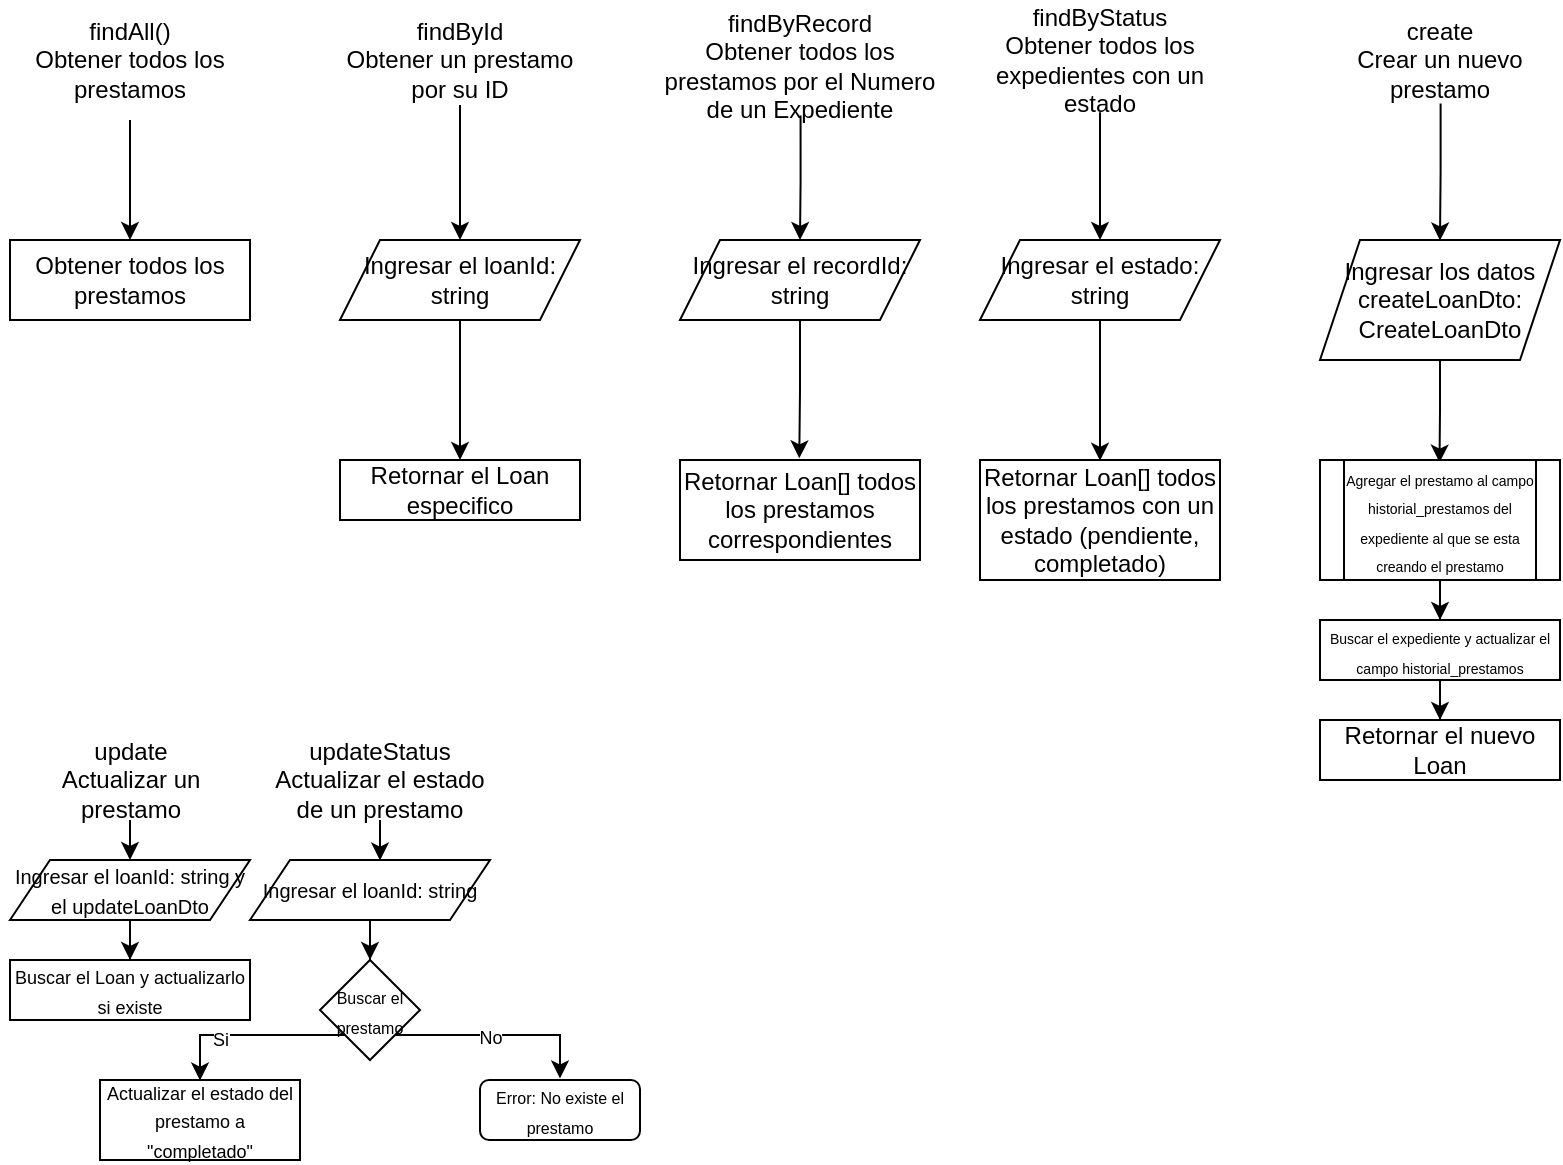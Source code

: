 <mxfile version="24.7.17">
  <diagram name="Página-1" id="2caF8Gw10wzpNpRnqgze">
    <mxGraphModel dx="229" dy="117" grid="1" gridSize="10" guides="1" tooltips="1" connect="1" arrows="1" fold="1" page="1" pageScale="1" pageWidth="850" pageHeight="1100" math="0" shadow="0">
      <root>
        <mxCell id="0" />
        <mxCell id="1" parent="0" />
        <mxCell id="I-EmsCiGCwJ_MI1z_2hz-2" style="edgeStyle=orthogonalEdgeStyle;rounded=0;orthogonalLoop=1;jettySize=auto;html=1;entryX=0.5;entryY=0;entryDx=0;entryDy=0;" edge="1" parent="1" source="I-EmsCiGCwJ_MI1z_2hz-1" target="I-EmsCiGCwJ_MI1z_2hz-3">
          <mxGeometry relative="1" as="geometry">
            <mxPoint x="65" y="120" as="targetPoint" />
          </mxGeometry>
        </mxCell>
        <mxCell id="I-EmsCiGCwJ_MI1z_2hz-1" value="&lt;div&gt;findAll()&lt;/div&gt;&lt;div&gt;Obtener todos los prestamos&lt;br&gt;&lt;/div&gt;" style="text;html=1;align=center;verticalAlign=middle;whiteSpace=wrap;rounded=0;" vertex="1" parent="1">
          <mxGeometry y="10" width="130" height="60" as="geometry" />
        </mxCell>
        <mxCell id="I-EmsCiGCwJ_MI1z_2hz-3" value="Obtener todos los prestamos" style="rounded=0;whiteSpace=wrap;html=1;" vertex="1" parent="1">
          <mxGeometry x="5" y="130" width="120" height="40" as="geometry" />
        </mxCell>
        <mxCell id="I-EmsCiGCwJ_MI1z_2hz-5" style="edgeStyle=orthogonalEdgeStyle;rounded=0;orthogonalLoop=1;jettySize=auto;html=1;exitX=0.5;exitY=1;exitDx=0;exitDy=0;" edge="1" parent="1" source="I-EmsCiGCwJ_MI1z_2hz-1" target="I-EmsCiGCwJ_MI1z_2hz-1">
          <mxGeometry relative="1" as="geometry" />
        </mxCell>
        <mxCell id="I-EmsCiGCwJ_MI1z_2hz-7" style="edgeStyle=orthogonalEdgeStyle;rounded=0;orthogonalLoop=1;jettySize=auto;html=1;entryX=0.5;entryY=0;entryDx=0;entryDy=0;" edge="1" parent="1" source="I-EmsCiGCwJ_MI1z_2hz-6" target="I-EmsCiGCwJ_MI1z_2hz-9">
          <mxGeometry relative="1" as="geometry">
            <mxPoint x="230" y="130" as="targetPoint" />
          </mxGeometry>
        </mxCell>
        <mxCell id="I-EmsCiGCwJ_MI1z_2hz-6" value="&lt;div&gt;findById&lt;/div&gt;&lt;div&gt;Obtener un prestamo por su ID&lt;br&gt;&lt;/div&gt;" style="text;html=1;align=center;verticalAlign=middle;whiteSpace=wrap;rounded=0;" vertex="1" parent="1">
          <mxGeometry x="170" y="17.5" width="120" height="45" as="geometry" />
        </mxCell>
        <mxCell id="I-EmsCiGCwJ_MI1z_2hz-8" value="Retornar el Loan especifico" style="rounded=0;whiteSpace=wrap;html=1;" vertex="1" parent="1">
          <mxGeometry x="170" y="240" width="120" height="30" as="geometry" />
        </mxCell>
        <mxCell id="I-EmsCiGCwJ_MI1z_2hz-10" style="edgeStyle=orthogonalEdgeStyle;rounded=0;orthogonalLoop=1;jettySize=auto;html=1;entryX=0.5;entryY=0;entryDx=0;entryDy=0;" edge="1" parent="1" source="I-EmsCiGCwJ_MI1z_2hz-9" target="I-EmsCiGCwJ_MI1z_2hz-8">
          <mxGeometry relative="1" as="geometry" />
        </mxCell>
        <mxCell id="I-EmsCiGCwJ_MI1z_2hz-9" value="Ingresar el loanId: string" style="shape=parallelogram;perimeter=parallelogramPerimeter;whiteSpace=wrap;html=1;fixedSize=1;" vertex="1" parent="1">
          <mxGeometry x="170" y="130" width="120" height="40" as="geometry" />
        </mxCell>
        <mxCell id="I-EmsCiGCwJ_MI1z_2hz-12" style="edgeStyle=orthogonalEdgeStyle;rounded=0;orthogonalLoop=1;jettySize=auto;html=1;exitX=0.502;exitY=0.96;exitDx=0;exitDy=0;exitPerimeter=0;entryX=0.5;entryY=0;entryDx=0;entryDy=0;" edge="1" parent="1" source="I-EmsCiGCwJ_MI1z_2hz-11" target="I-EmsCiGCwJ_MI1z_2hz-13">
          <mxGeometry relative="1" as="geometry">
            <mxPoint x="400" y="130" as="targetPoint" />
          </mxGeometry>
        </mxCell>
        <mxCell id="I-EmsCiGCwJ_MI1z_2hz-11" value="&lt;div&gt;findByRecord&lt;/div&gt;&lt;div&gt;Obtener todos los prestamos por el Numero de un Expediente&lt;br&gt;&lt;/div&gt;" style="text;html=1;align=center;verticalAlign=middle;whiteSpace=wrap;rounded=0;" vertex="1" parent="1">
          <mxGeometry x="330" y="15" width="140" height="55" as="geometry" />
        </mxCell>
        <mxCell id="I-EmsCiGCwJ_MI1z_2hz-14" style="edgeStyle=orthogonalEdgeStyle;rounded=0;orthogonalLoop=1;jettySize=auto;html=1;exitX=0.5;exitY=1;exitDx=0;exitDy=0;entryX=0.497;entryY=-0.017;entryDx=0;entryDy=0;entryPerimeter=0;" edge="1" parent="1" source="I-EmsCiGCwJ_MI1z_2hz-13" target="I-EmsCiGCwJ_MI1z_2hz-15">
          <mxGeometry relative="1" as="geometry">
            <mxPoint x="400" y="240" as="targetPoint" />
          </mxGeometry>
        </mxCell>
        <mxCell id="I-EmsCiGCwJ_MI1z_2hz-13" value="Ingresar el recordId: string" style="shape=parallelogram;perimeter=parallelogramPerimeter;whiteSpace=wrap;html=1;fixedSize=1;" vertex="1" parent="1">
          <mxGeometry x="340" y="130" width="120" height="40" as="geometry" />
        </mxCell>
        <mxCell id="I-EmsCiGCwJ_MI1z_2hz-15" value="Retornar Loan[] todos los prestamos correspondientes" style="rounded=0;whiteSpace=wrap;html=1;" vertex="1" parent="1">
          <mxGeometry x="340" y="240" width="120" height="50" as="geometry" />
        </mxCell>
        <mxCell id="I-EmsCiGCwJ_MI1z_2hz-17" style="edgeStyle=orthogonalEdgeStyle;rounded=0;orthogonalLoop=1;jettySize=auto;html=1;exitX=0.5;exitY=0.976;exitDx=0;exitDy=0;exitPerimeter=0;entryX=0.5;entryY=0;entryDx=0;entryDy=0;" edge="1" parent="1" source="I-EmsCiGCwJ_MI1z_2hz-16" target="I-EmsCiGCwJ_MI1z_2hz-18">
          <mxGeometry relative="1" as="geometry">
            <mxPoint x="550" y="130" as="targetPoint" />
          </mxGeometry>
        </mxCell>
        <mxCell id="I-EmsCiGCwJ_MI1z_2hz-16" value="&lt;div&gt;findByStatus&lt;/div&gt;&lt;div&gt;Obtener todos los expedientes con un estado&lt;br&gt;&lt;/div&gt;" style="text;html=1;align=center;verticalAlign=middle;whiteSpace=wrap;rounded=0;" vertex="1" parent="1">
          <mxGeometry x="490" y="12.5" width="120" height="55" as="geometry" />
        </mxCell>
        <mxCell id="I-EmsCiGCwJ_MI1z_2hz-19" style="edgeStyle=orthogonalEdgeStyle;rounded=0;orthogonalLoop=1;jettySize=auto;html=1;entryX=0.5;entryY=0.007;entryDx=0;entryDy=0;entryPerimeter=0;" edge="1" parent="1" source="I-EmsCiGCwJ_MI1z_2hz-18" target="I-EmsCiGCwJ_MI1z_2hz-20">
          <mxGeometry relative="1" as="geometry">
            <mxPoint x="550" y="240" as="targetPoint" />
          </mxGeometry>
        </mxCell>
        <mxCell id="I-EmsCiGCwJ_MI1z_2hz-18" value="Ingresar el estado: string" style="shape=parallelogram;perimeter=parallelogramPerimeter;whiteSpace=wrap;html=1;fixedSize=1;" vertex="1" parent="1">
          <mxGeometry x="490" y="130" width="120" height="40" as="geometry" />
        </mxCell>
        <mxCell id="I-EmsCiGCwJ_MI1z_2hz-20" value="Retornar Loan[] todos los prestamos con un estado (pendiente, completado)" style="rounded=0;whiteSpace=wrap;html=1;" vertex="1" parent="1">
          <mxGeometry x="490" y="240" width="120" height="60" as="geometry" />
        </mxCell>
        <mxCell id="I-EmsCiGCwJ_MI1z_2hz-22" style="edgeStyle=orthogonalEdgeStyle;rounded=0;orthogonalLoop=1;jettySize=auto;html=1;entryX=0.5;entryY=0.004;entryDx=0;entryDy=0;entryPerimeter=0;exitX=0.503;exitY=0.984;exitDx=0;exitDy=0;exitPerimeter=0;" edge="1" parent="1" source="I-EmsCiGCwJ_MI1z_2hz-21" target="I-EmsCiGCwJ_MI1z_2hz-23">
          <mxGeometry relative="1" as="geometry">
            <mxPoint x="720" y="130" as="targetPoint" />
          </mxGeometry>
        </mxCell>
        <mxCell id="I-EmsCiGCwJ_MI1z_2hz-21" value="&lt;div&gt;create&lt;/div&gt;&lt;div&gt;Crear un nuevo prestamo&lt;br&gt;&lt;/div&gt;" style="text;html=1;align=center;verticalAlign=middle;whiteSpace=wrap;rounded=0;" vertex="1" parent="1">
          <mxGeometry x="670" y="17.5" width="100" height="45" as="geometry" />
        </mxCell>
        <mxCell id="I-EmsCiGCwJ_MI1z_2hz-24" style="edgeStyle=orthogonalEdgeStyle;rounded=0;orthogonalLoop=1;jettySize=auto;html=1;entryX=0.498;entryY=0.021;entryDx=0;entryDy=0;entryPerimeter=0;" edge="1" parent="1" source="I-EmsCiGCwJ_MI1z_2hz-23" target="I-EmsCiGCwJ_MI1z_2hz-25">
          <mxGeometry relative="1" as="geometry">
            <mxPoint x="720" y="240" as="targetPoint" />
          </mxGeometry>
        </mxCell>
        <mxCell id="I-EmsCiGCwJ_MI1z_2hz-23" value="Ingresar los datos createLoanDto: CreateLoanDto" style="shape=parallelogram;perimeter=parallelogramPerimeter;whiteSpace=wrap;html=1;fixedSize=1;" vertex="1" parent="1">
          <mxGeometry x="660" y="130" width="120" height="60" as="geometry" />
        </mxCell>
        <mxCell id="I-EmsCiGCwJ_MI1z_2hz-27" style="edgeStyle=orthogonalEdgeStyle;rounded=0;orthogonalLoop=1;jettySize=auto;html=1;entryX=0.5;entryY=0;entryDx=0;entryDy=0;" edge="1" parent="1" source="I-EmsCiGCwJ_MI1z_2hz-25" target="I-EmsCiGCwJ_MI1z_2hz-28">
          <mxGeometry relative="1" as="geometry">
            <mxPoint x="720" y="320" as="targetPoint" />
          </mxGeometry>
        </mxCell>
        <mxCell id="I-EmsCiGCwJ_MI1z_2hz-25" value="&lt;font style=&quot;font-size: 7px;&quot;&gt;Agregar el prestamo al campo historial_prestamos del expediente al que se esta creando el prestamo&lt;/font&gt;" style="shape=process;whiteSpace=wrap;html=1;backgroundOutline=1;" vertex="1" parent="1">
          <mxGeometry x="660" y="240" width="120" height="60" as="geometry" />
        </mxCell>
        <mxCell id="I-EmsCiGCwJ_MI1z_2hz-29" style="edgeStyle=orthogonalEdgeStyle;rounded=0;orthogonalLoop=1;jettySize=auto;html=1;entryX=0.5;entryY=0;entryDx=0;entryDy=0;" edge="1" parent="1" source="I-EmsCiGCwJ_MI1z_2hz-28" target="I-EmsCiGCwJ_MI1z_2hz-30">
          <mxGeometry relative="1" as="geometry">
            <mxPoint x="720" y="380" as="targetPoint" />
          </mxGeometry>
        </mxCell>
        <mxCell id="I-EmsCiGCwJ_MI1z_2hz-28" value="&lt;font style=&quot;font-size: 7px;&quot;&gt;Buscar el expediente y actualizar el campo historial_prestamos&lt;font style=&quot;font-size: 7px;&quot;&gt;&lt;br&gt;&lt;/font&gt;&lt;/font&gt;" style="rounded=0;whiteSpace=wrap;html=1;" vertex="1" parent="1">
          <mxGeometry x="660" y="320" width="120" height="30" as="geometry" />
        </mxCell>
        <mxCell id="I-EmsCiGCwJ_MI1z_2hz-30" value="Retornar el nuevo Loan" style="rounded=0;whiteSpace=wrap;html=1;" vertex="1" parent="1">
          <mxGeometry x="660" y="370" width="120" height="30" as="geometry" />
        </mxCell>
        <mxCell id="I-EmsCiGCwJ_MI1z_2hz-32" style="edgeStyle=orthogonalEdgeStyle;rounded=0;orthogonalLoop=1;jettySize=auto;html=1;exitX=0.5;exitY=1;exitDx=0;exitDy=0;exitPerimeter=0;" edge="1" parent="1" source="I-EmsCiGCwJ_MI1z_2hz-31">
          <mxGeometry relative="1" as="geometry">
            <mxPoint x="65" y="440" as="targetPoint" />
          </mxGeometry>
        </mxCell>
        <mxCell id="I-EmsCiGCwJ_MI1z_2hz-31" value="&lt;div&gt;update&lt;/div&gt;&lt;div&gt;Actualizar un prestamo&lt;br&gt;&lt;/div&gt;" style="text;html=1;align=center;verticalAlign=middle;whiteSpace=wrap;rounded=0;" vertex="1" parent="1">
          <mxGeometry x="22.5" y="380" width="85" height="40" as="geometry" />
        </mxCell>
        <mxCell id="I-EmsCiGCwJ_MI1z_2hz-36" value="" style="edgeStyle=orthogonalEdgeStyle;rounded=0;orthogonalLoop=1;jettySize=auto;html=1;" edge="1" parent="1" source="I-EmsCiGCwJ_MI1z_2hz-33" target="I-EmsCiGCwJ_MI1z_2hz-35">
          <mxGeometry relative="1" as="geometry" />
        </mxCell>
        <mxCell id="I-EmsCiGCwJ_MI1z_2hz-33" value="&lt;font style=&quot;font-size: 10px;&quot;&gt;Ingresar el loanId: string y el updateLoanDto&lt;/font&gt;" style="shape=parallelogram;perimeter=parallelogramPerimeter;whiteSpace=wrap;html=1;fixedSize=1;" vertex="1" parent="1">
          <mxGeometry x="5" y="440" width="120" height="30" as="geometry" />
        </mxCell>
        <mxCell id="I-EmsCiGCwJ_MI1z_2hz-35" value="&lt;font style=&quot;font-size: 9px;&quot;&gt;Buscar el Loan y actualizarlo si existe&lt;/font&gt;" style="whiteSpace=wrap;html=1;" vertex="1" parent="1">
          <mxGeometry x="5" y="490" width="120" height="30" as="geometry" />
        </mxCell>
        <mxCell id="I-EmsCiGCwJ_MI1z_2hz-38" style="edgeStyle=orthogonalEdgeStyle;rounded=0;orthogonalLoop=1;jettySize=auto;html=1;entryX=0.542;entryY=0.011;entryDx=0;entryDy=0;entryPerimeter=0;" edge="1" parent="1" source="I-EmsCiGCwJ_MI1z_2hz-37" target="I-EmsCiGCwJ_MI1z_2hz-39">
          <mxGeometry relative="1" as="geometry">
            <mxPoint x="190" y="440" as="targetPoint" />
            <Array as="points">
              <mxPoint x="190" y="440" />
            </Array>
          </mxGeometry>
        </mxCell>
        <mxCell id="I-EmsCiGCwJ_MI1z_2hz-37" value="&lt;div&gt;updateStatus&lt;/div&gt;&lt;div&gt;Actualizar el estado de un prestamo&lt;br&gt;&lt;/div&gt;" style="text;html=1;align=center;verticalAlign=middle;whiteSpace=wrap;rounded=0;" vertex="1" parent="1">
          <mxGeometry x="130" y="380" width="120" height="40" as="geometry" />
        </mxCell>
        <mxCell id="I-EmsCiGCwJ_MI1z_2hz-43" value="" style="edgeStyle=orthogonalEdgeStyle;rounded=0;orthogonalLoop=1;jettySize=auto;html=1;" edge="1" parent="1" source="I-EmsCiGCwJ_MI1z_2hz-39" target="I-EmsCiGCwJ_MI1z_2hz-42">
          <mxGeometry relative="1" as="geometry" />
        </mxCell>
        <mxCell id="I-EmsCiGCwJ_MI1z_2hz-39" value="&lt;font style=&quot;font-size: 10px;&quot;&gt;Ingresar el loanId: string&lt;/font&gt;" style="shape=parallelogram;perimeter=parallelogramPerimeter;whiteSpace=wrap;html=1;fixedSize=1;" vertex="1" parent="1">
          <mxGeometry x="125" y="440" width="120" height="30" as="geometry" />
        </mxCell>
        <mxCell id="I-EmsCiGCwJ_MI1z_2hz-44" style="edgeStyle=orthogonalEdgeStyle;rounded=0;orthogonalLoop=1;jettySize=auto;html=1;exitX=0;exitY=1;exitDx=0;exitDy=0;entryX=0.5;entryY=0.007;entryDx=0;entryDy=0;entryPerimeter=0;" edge="1" parent="1" source="I-EmsCiGCwJ_MI1z_2hz-42" target="I-EmsCiGCwJ_MI1z_2hz-49">
          <mxGeometry relative="1" as="geometry">
            <mxPoint x="100" y="560" as="targetPoint" />
            <Array as="points">
              <mxPoint x="100" y="528" />
            </Array>
          </mxGeometry>
        </mxCell>
        <mxCell id="I-EmsCiGCwJ_MI1z_2hz-45" value="&lt;font style=&quot;font-size: 9px;&quot;&gt;Si&lt;/font&gt;" style="edgeLabel;html=1;align=center;verticalAlign=middle;resizable=0;points=[];" vertex="1" connectable="0" parent="I-EmsCiGCwJ_MI1z_2hz-44">
          <mxGeometry x="0.31" y="1" relative="1" as="geometry">
            <mxPoint as="offset" />
          </mxGeometry>
        </mxCell>
        <mxCell id="I-EmsCiGCwJ_MI1z_2hz-46" style="edgeStyle=orthogonalEdgeStyle;rounded=0;orthogonalLoop=1;jettySize=auto;html=1;exitX=1;exitY=1;exitDx=0;exitDy=0;entryX=0.5;entryY=-0.025;entryDx=0;entryDy=0;entryPerimeter=0;" edge="1" parent="1" source="I-EmsCiGCwJ_MI1z_2hz-42" target="I-EmsCiGCwJ_MI1z_2hz-48">
          <mxGeometry relative="1" as="geometry">
            <mxPoint x="230" y="560" as="targetPoint" />
            <Array as="points">
              <mxPoint x="280" y="528" />
            </Array>
          </mxGeometry>
        </mxCell>
        <mxCell id="I-EmsCiGCwJ_MI1z_2hz-47" value="&lt;font style=&quot;font-size: 9px;&quot;&gt;No&lt;/font&gt;" style="edgeLabel;html=1;align=center;verticalAlign=middle;resizable=0;points=[];" vertex="1" connectable="0" parent="I-EmsCiGCwJ_MI1z_2hz-46">
          <mxGeometry x="0.335" relative="1" as="geometry">
            <mxPoint x="-22" as="offset" />
          </mxGeometry>
        </mxCell>
        <mxCell id="I-EmsCiGCwJ_MI1z_2hz-42" value="&lt;font style=&quot;font-size: 8px;&quot;&gt;Buscar el prestamo&lt;/font&gt;" style="rhombus;whiteSpace=wrap;html=1;" vertex="1" parent="1">
          <mxGeometry x="160" y="490" width="50" height="50" as="geometry" />
        </mxCell>
        <mxCell id="I-EmsCiGCwJ_MI1z_2hz-48" value="&lt;font style=&quot;font-size: 8px;&quot;&gt;Error: No existe el prestamo&lt;/font&gt;" style="rounded=1;whiteSpace=wrap;html=1;" vertex="1" parent="1">
          <mxGeometry x="240" y="550" width="80" height="30" as="geometry" />
        </mxCell>
        <mxCell id="I-EmsCiGCwJ_MI1z_2hz-49" value="&lt;font style=&quot;font-size: 9px;&quot;&gt;Actualizar el estado del prestamo a &quot;completado&quot;&lt;/font&gt;" style="rounded=0;whiteSpace=wrap;html=1;" vertex="1" parent="1">
          <mxGeometry x="50" y="550" width="100" height="40" as="geometry" />
        </mxCell>
      </root>
    </mxGraphModel>
  </diagram>
</mxfile>
